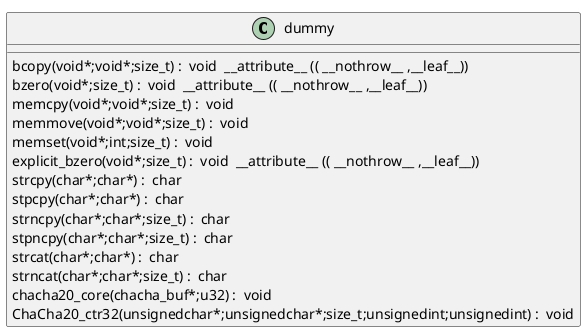 @startuml
!pragma layout smetana
class dummy {
bcopy(void*;void*;size_t) :  void  __attribute__ (( __nothrow__ ,__leaf__)) [[[./../../.././qc/crypto/chacha/chacha_enc.c.html#298]]]
bzero(void*;size_t) :  void  __attribute__ (( __nothrow__ ,__leaf__)) [[[./../../.././qc/crypto/chacha/chacha_enc.c.html#305]]]
memcpy(void*;void*;size_t) :  void  [[[./../../.././qc/crypto/chacha/chacha_enc.c.html#346]]]
memmove(void*;void*;size_t) :  void  [[[./../../.././qc/crypto/chacha/chacha_enc.c.html#354]]]
memset(void*;int;size_t) :  void  [[[./../../.././qc/crypto/chacha/chacha_enc.c.html#361]]]
explicit_bzero(void*;size_t) :  void  __attribute__ (( __nothrow__ ,__leaf__)) [[[./../../.././qc/crypto/chacha/chacha_enc.c.html#374]]]
strcpy(char*;char*) :  char  [[[./../../.././qc/crypto/chacha/chacha_enc.c.html#381]]]
stpcpy(char*;char*) :  char  [[[./../../.././qc/crypto/chacha/chacha_enc.c.html#388]]]
strncpy(char*;char*;size_t) :  char  [[[./../../.././qc/crypto/chacha/chacha_enc.c.html#396]]]
stpncpy(char*;char*;size_t) :  char  [[[./../../.././qc/crypto/chacha/chacha_enc.c.html#406]]]
strcat(char*;char*) :  char  [[[./../../.././qc/crypto/chacha/chacha_enc.c.html#413]]]
strncat(char*;char*;size_t) :  char  [[[./../../.././qc/crypto/chacha/chacha_enc.c.html#420]]]
chacha20_core(chacha_buf*;u32) :  void  [[[./../../.././qc/crypto/chacha/chacha_enc.c.html#767]]]
ChaCha20_ctr32(unsignedchar*;unsignedchar*;size_t;unsignedint;unsignedint) :  void  [[[./../../.././qc/crypto/chacha/chacha_enc.c.html#795]]]
} 
@enduml
